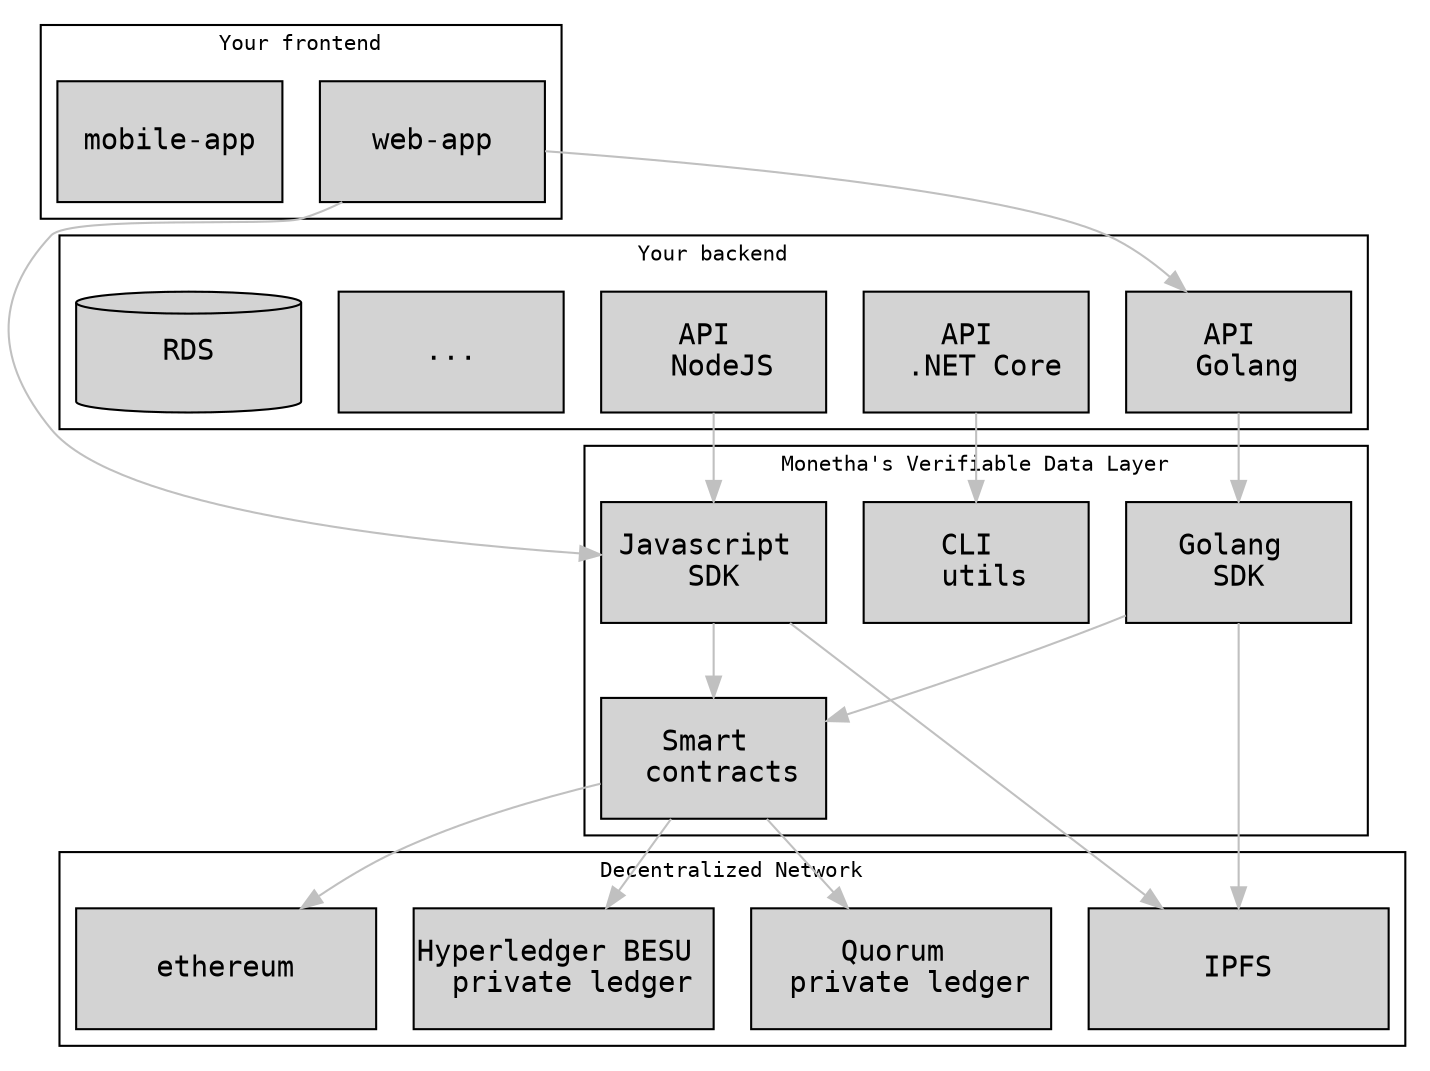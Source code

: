 /*
  This is a graphviz dot file
  See https://www.graphviz.org/doc/info/ for help
*/
digraph{
  graph [fontname = "monospace", fontsize="10", color="black", fontcolor="blacks"];
  node [fontname = "monospace", shape="box", style=filled, margin=0, width=1.5, height=0.8];
  edge [fontname = "monospace",color="grey",fontsize="10"];
  /* 
    define components in the clusters they belong to
  */
  

  
  subgraph cluster_verfifiableData{
    label="Monetha's Verifiable Data Layer";
    go_verifiable_data[label="Golang \nSDK"];
    js_verifiable_data[label="Javascript \nSDK"];
    "utils"[label="CLI \n utils"];

    contracts[label="Smart \n contracts"]

    go_verifiable_data -> contracts
    js_verifiable_data -> contracts
  }
  
  subgraph cluster_customersBackend{
    label="Your backend"

    "go-api"[label="API \n Golang"]
    "node-api"[label="API \n NodeJS"]
    "core-api"[label="API \n .NET Core"]

    "someotherapis"[label="..."]
    "RDS" [shape="cylinder"];
  }
  
  subgraph cluster_customersFrontEnd {
    label="Your frontend"

    "web-app"
    "mobile-app"
  }

  subgraph cluster_decetralizedNetwork{
    node [fontname = "monospace", shape="box", style=filled, margin=0, width=2, height=0.8];
    label="Decentralized Network";
    ipfs [label="IPFS"];
    ethereum [label="ethereum"];
    quorum [label="Quorum \n private ledger"];
    besu [label="Hyperledger BESU \n private ledger"];
  }

  "web-app" -> "go-api"

  "go-api" -> go_verifiable_data
  "node-api" -> js_verifiable_data
  "core-api" -> "utils"

  "web-app" -> js_verifiable_data

  contracts -> quorum
  contracts -> besu
  contracts -> ethereum
  go_verifiable_data -> ipfs
  js_verifiable_data -> ipfs

}